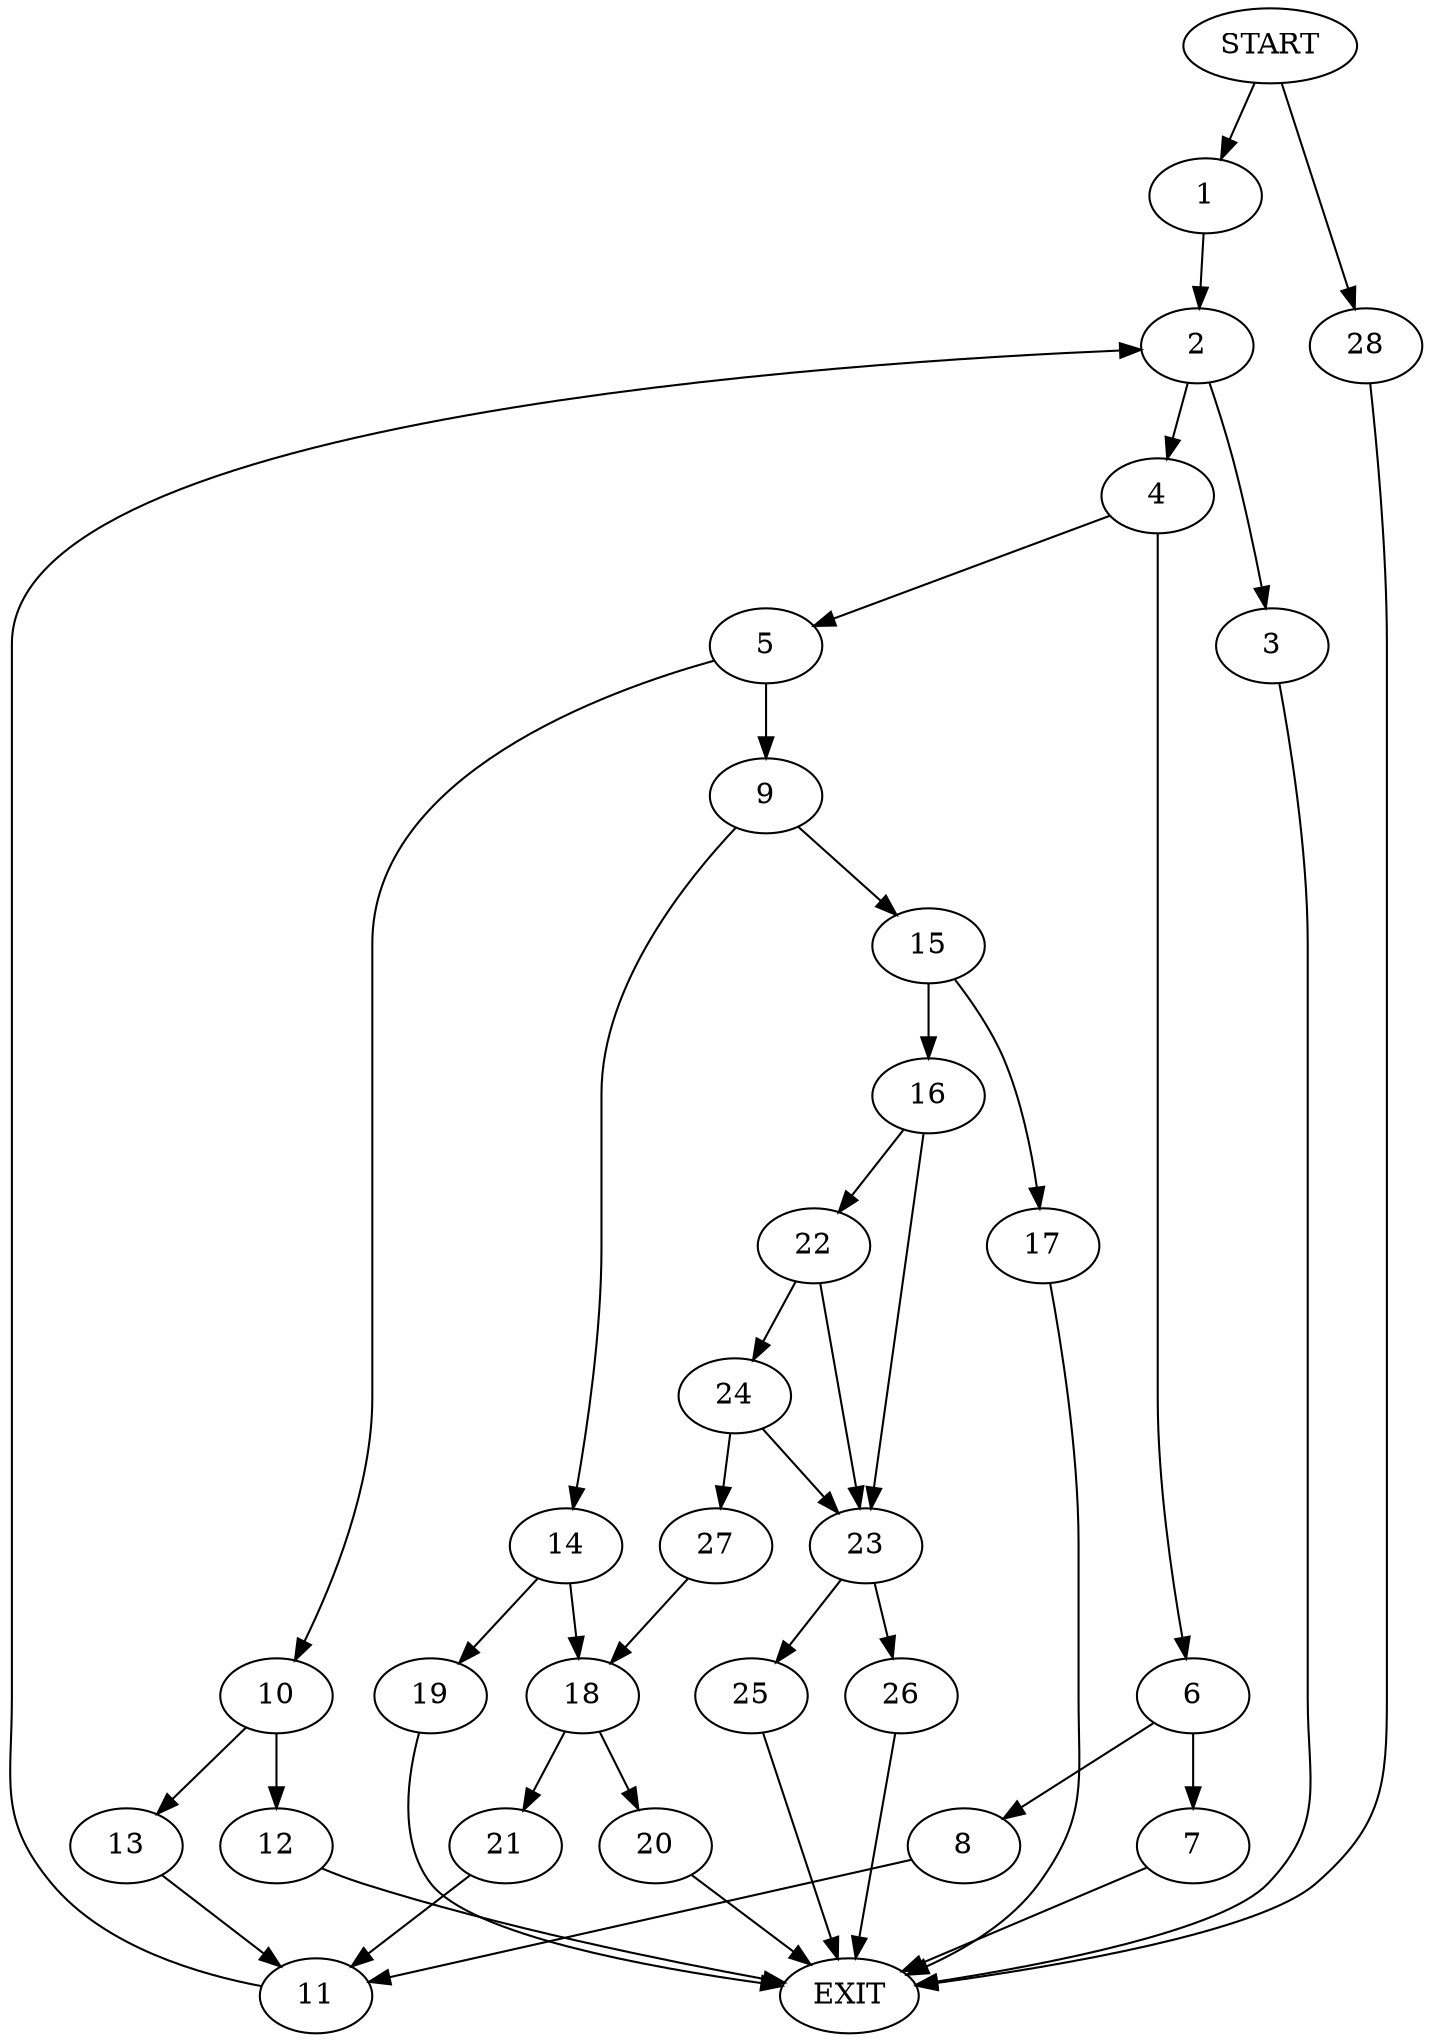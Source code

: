 digraph {
0 [label="START"]
29 [label="EXIT"]
0 -> 1
1 -> 2
2 -> 3
2 -> 4
3 -> 29
4 -> 5
4 -> 6
6 -> 7
6 -> 8
5 -> 9
5 -> 10
7 -> 29
8 -> 11
11 -> 2
10 -> 12
10 -> 13
9 -> 14
9 -> 15
13 -> 11
12 -> 29
15 -> 16
15 -> 17
14 -> 18
14 -> 19
19 -> 29
18 -> 20
18 -> 21
16 -> 22
16 -> 23
17 -> 29
22 -> 23
22 -> 24
23 -> 25
23 -> 26
24 -> 23
24 -> 27
27 -> 18
26 -> 29
25 -> 29
20 -> 29
21 -> 11
0 -> 28
28 -> 29
}
